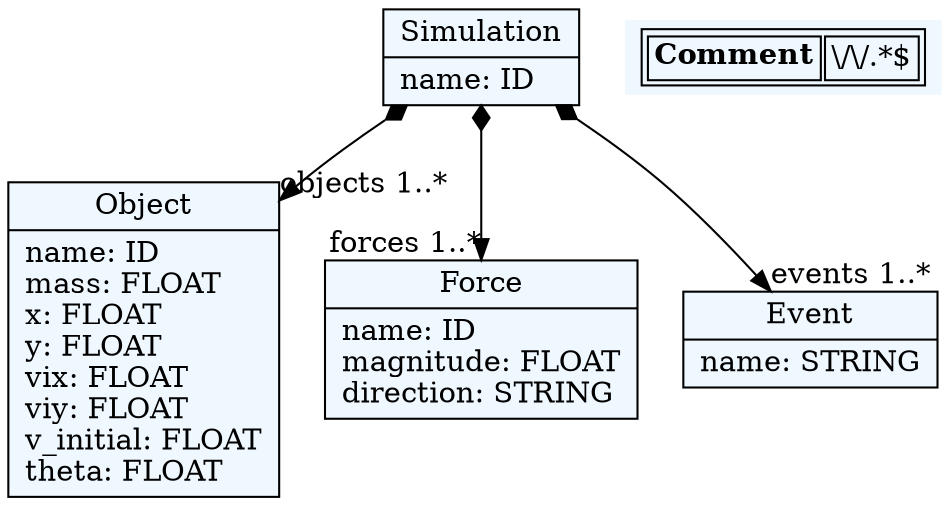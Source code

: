 
    digraph textX {
    fontname = "Bitstream Vera Sans"
    fontsize = 8
    node[
        shape=record,
        style=filled,
        fillcolor=aliceblue
    ]
    nodesep = 0.3
    edge[dir=black,arrowtail=empty]


4678599888[ label="{Simulation|name: ID\l}"]

4678599984[ label="{Object|name: ID\lmass: FLOAT\lx: FLOAT\ly: FLOAT\lvix: FLOAT\lviy: FLOAT\lv_initial: FLOAT\ltheta: FLOAT\l}"]

4678600080[ label="{Force|name: ID\lmagnitude: FLOAT\ldirection: STRING\l}"]

4678600176[ label="{Event|name: STRING\l}"]



4678599888 -> 4678599984[arrowtail=diamond, dir=both, headlabel="objects 1..*"]
4678599888 -> 4678600080[arrowtail=diamond, dir=both, headlabel="forces 1..*"]
4678599888 -> 4678600176[arrowtail=diamond, dir=both, headlabel="events 1..*"]
match_rules [ shape=plaintext, label=< <table>
	<tr>
		<td><b>Comment</b></td><td>\/\/.*$</td>
	</tr>
</table> >]


}
